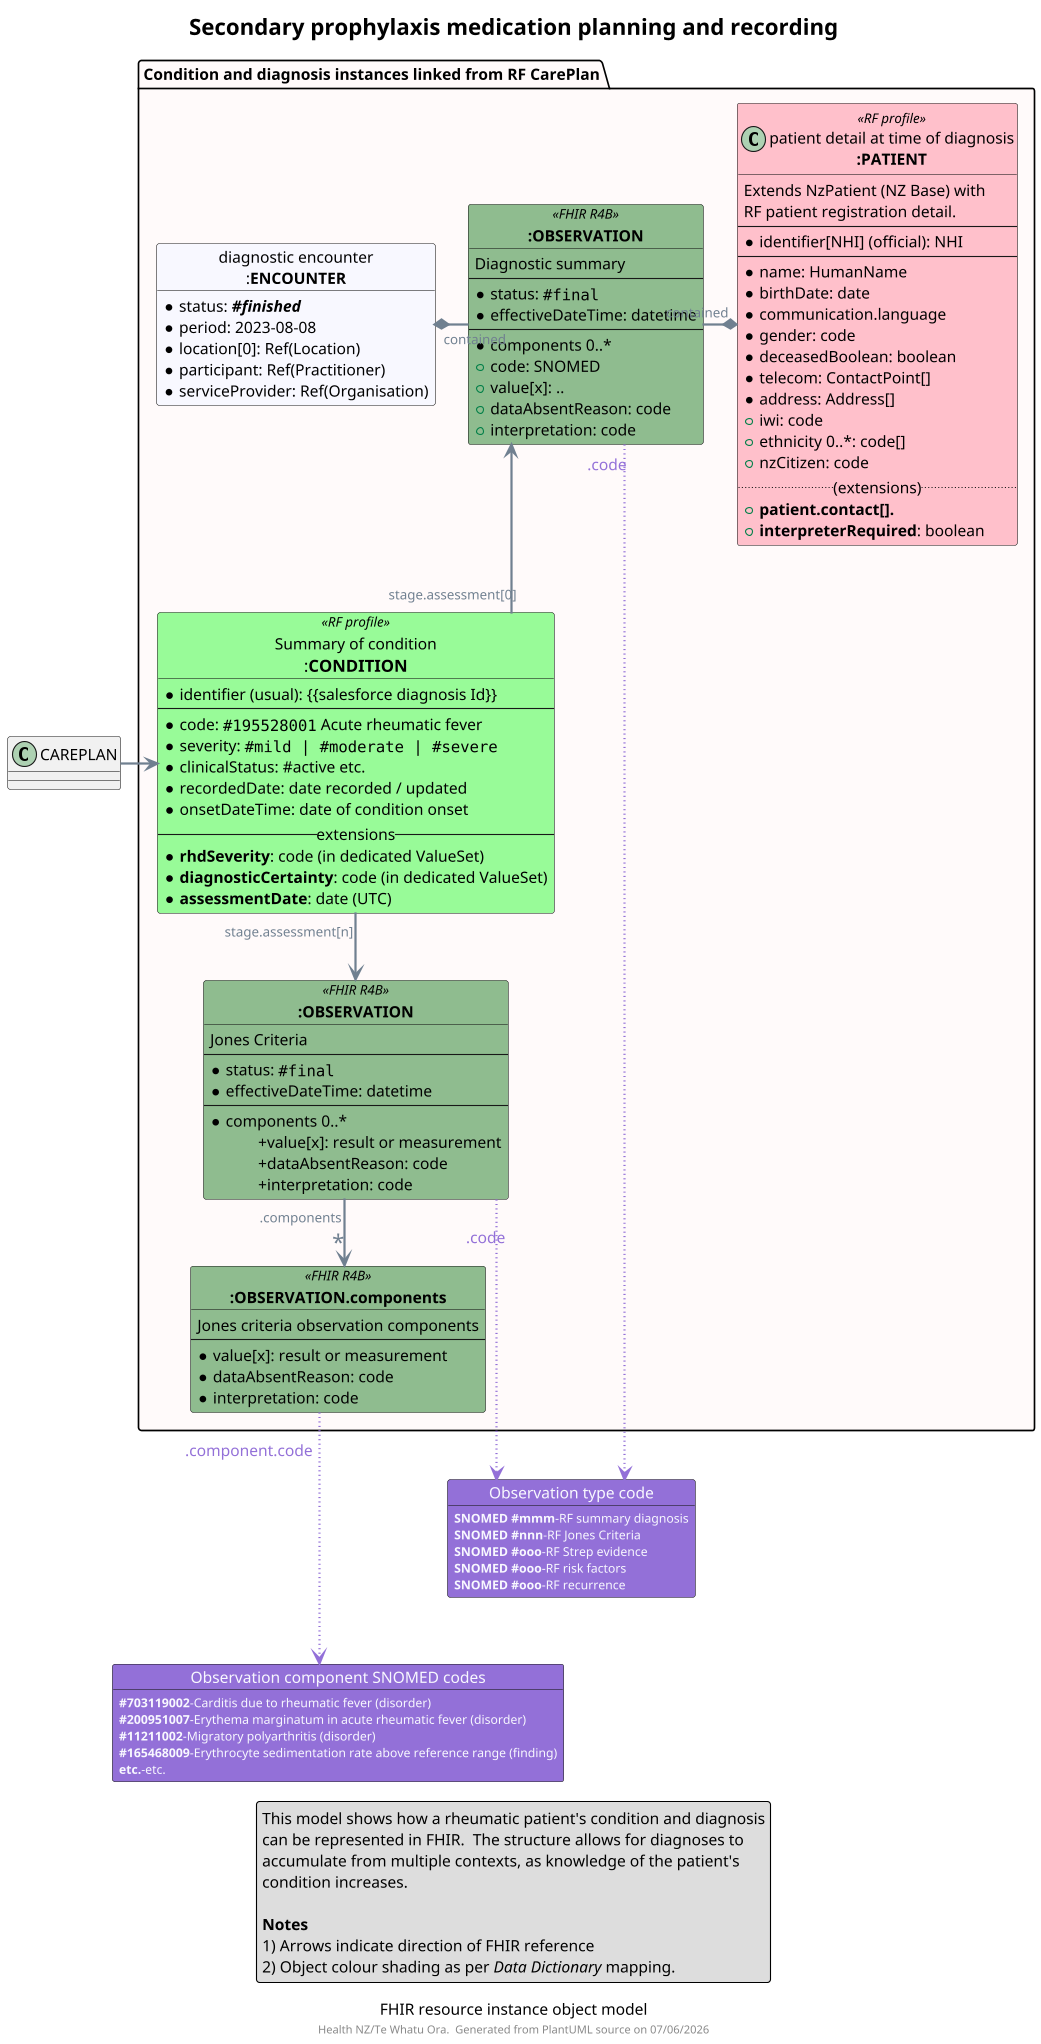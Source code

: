 @startuml obj-FHIR-data-diagnosis

top to bottom direction
skinparam dpi 200
allow_mixing
scale 500 width

skinparam ActivityDiamondBackgroundColor #RoyalBlue
skinparam ArrowColor #SlateGrey   
skinparam ArrowFontColor #RoyalBlue
skinparam ArrowFontColor #SlateGrey  
skinparam ArrowFontSize 12
skinparam ArrowMessageAlignment left
skinparam BoxPadding 10
skinparam linetype ortho
skinparam nodesep 30
skinparam ranksep 60
skinparam roundcorner 5
skinparam sequenceArrowThickness 2
skinparam TitleFontSize 20

caption FHIR resource instance object model
footer "Health NZ/Te Whatu Ora.  Generated from PlantUML source on %date('dd/MM/yyyy')"

!procedure $Coding($Alias,$System,$Code,$Display)
  object "<color:GhostWhite>$System" as $Alias #MediumPurple {
    <color:GhostWhite><size:11>**$Code**-$Display
  }
!endprocedure

!procedure $Quantity($Alias,$Quantity,$Value,$Unit)
  object "<color:GhostWhite><size:12>$Quantity</color>" as $Alias #DimGrey {
    <color:GhostWhite><size:11>**$Value** ""$Unit""
  }
!endprocedure

' ******** ******** ******** ******** ******** ******** ******** ******** 
title "Secondary prophylaxis medication planning and recording"

package "Condition and diagnosis instances linked from RF CarePlan" as Activities #Snow { 
  
  object "Summary of condition\n<size:15>:**CONDITION**" as RFCOND <<RF profile>> #PaleGreen {
    * identifier (usual): {{salesforce diagnosis Id}}
    ---
     * code: ""#195528001"" Acute rheumatic fever
     * severity: ""#mild | #moderate | #severe""
     * clinicalStatus: #active etc.
     * recordedDate: date recorded / updated 
     * onsetDateTime: date of condition onset
    -- extensions --
      * **rhdSeverity**: code (in dedicated ValueSet)
      * **diagnosticCertainty**: code (in dedicated ValueSet)
      * **assessmentDate**: date (UTC)
  }

  object "**:OBSERVATION**" as OBS1 <<FHIR R4B>> #DarkSeaGreen {
    Diagnostic summary
    ---
    * status: ""#final""
    * effectiveDateTime: datetime
    ---
    * components 0..*
    +  code: SNOMED
    +  value[x]: ..
    +  dataAbsentReason: code
    +  interpretation: code
  }
  
  class "patient detail at time of diagnosis\n**:PATIENT**" as DPATIENT <<RF profile>> #Pink {
    Extends NzPatient (NZ Base) with 
     RF patient registration detail.
    ---
    *identifier[NHI] (official): NHI
    ---
    *name: HumanName
    *birthDate: date
    *communication.language
    *gender: code
    *deceasedBoolean: boolean
    *telecom: ContactPoint[]
    *address: Address[]
    +iwi: code
    +ethnicity 0..*: code[]
    +nzCitizen: code
    .. (extensions)..
    +**patient.contact[].**
    +**interpreterRequired**: boolean
  }

  object "**:OBSERVATION**" as OBS2 <<FHIR R4B>> #DarkSeaGreen {
    Jones Criteria
    ---
    * status: ""#final""
    * effectiveDateTime: datetime
    ---
    * components 0..*
    \t+value[x]: result or measurement
    \t+dataAbsentReason: code
    \t+interpretation: code
  }

  object "**:OBSERVATION.components**" as OBS2comp <<FHIR R4B>> #DarkSeaGreen {
    Jones criteria observation components
    ---
    * value[x]: result or measurement
    * dataAbsentReason: code
    * interpretation: code
  }

  object "diagnostic encounter\n:**ENCOUNTER**" as ENCDIAG #GhostWhite {
    * status: //**#finished**//
    * period: 2023-08-08
    * location[0]: Ref(Location)
    * participant: Ref(Practitioner)
    * serviceProvider: Ref(Organisation)
  }

  'arrange activities in box
'  OBS1 -[hidden]d- OBS2

}
$Coding(ObsCode,"Observation type code","SNOMED #mmm","RF summary diagnosis")
$Coding(ObsCode,"Observation type code","SNOMED #nnn","RF Jones Criteria")
$Coding(ObsCode,"Observation type code","SNOMED #ooo","RF Strep evidence")
$Coding(ObsCode,"Observation type code","SNOMED #ooo","RF risk factors")
$Coding(ObsCode,"Observation type code","SNOMED #ooo","RF recurrence")


$Coding(ObsComp,"Observation component SNOMED codes","#703119002","Carditis due to rheumatic fever (disorder)")
$Coding(ObsComp,"Observation component SNOMED codes","#200951007","Erythema marginatum in acute rheumatic fever (disorder)")
$Coding(ObsComp,"Observation component SNOMED codes","#11211002","Migratory polyarthritis (disorder)")
$Coding(ObsComp,"Observation component SNOMED codes","#165468009","Erythrocyte sedimentation rate above reference range (finding) ")
$Coding(ObsComp,"Observation component SNOMED codes","etc.","etc.")

' positioning

' connectors
CAREPLAN -> RFCOND

RFCOND "stage.assessment[0]" -u-> OBS1
RFCOND "stage.assessment[n]" -d-> OBS2

OBS2 ".components" --> "<size:20>*" OBS2comp

OBS1 "contained" -r--* DPATIENT
OBS1 "contained" -l--* ENCDIAG

OBS1 "<color:MediumPurple><size:14>.code" -[#MediumPurple,dotted]--> ObsCode
OBS2 "\n<color:MediumPurple><size:14>.code" -[#MediumPurple,dotted]--> ObsCode
OBS2comp "\n<color:MediumPurple><size:14>.component.code" -[#MediumPurple,dotted]d--> ObsComp

legend bottom
  This model shows how a rheumatic patient's condition and diagnosis
  can be represented in FHIR.  The structure allows for diagnoses to
  accumulate from multiple contexts, as knowledge of the patient's
  condition increases.
  
  **Notes** 
  1) Arrows indicate direction of FHIR reference
  2) Object colour shading as per //Data Dictionary// mapping.
endlegend


@enduml